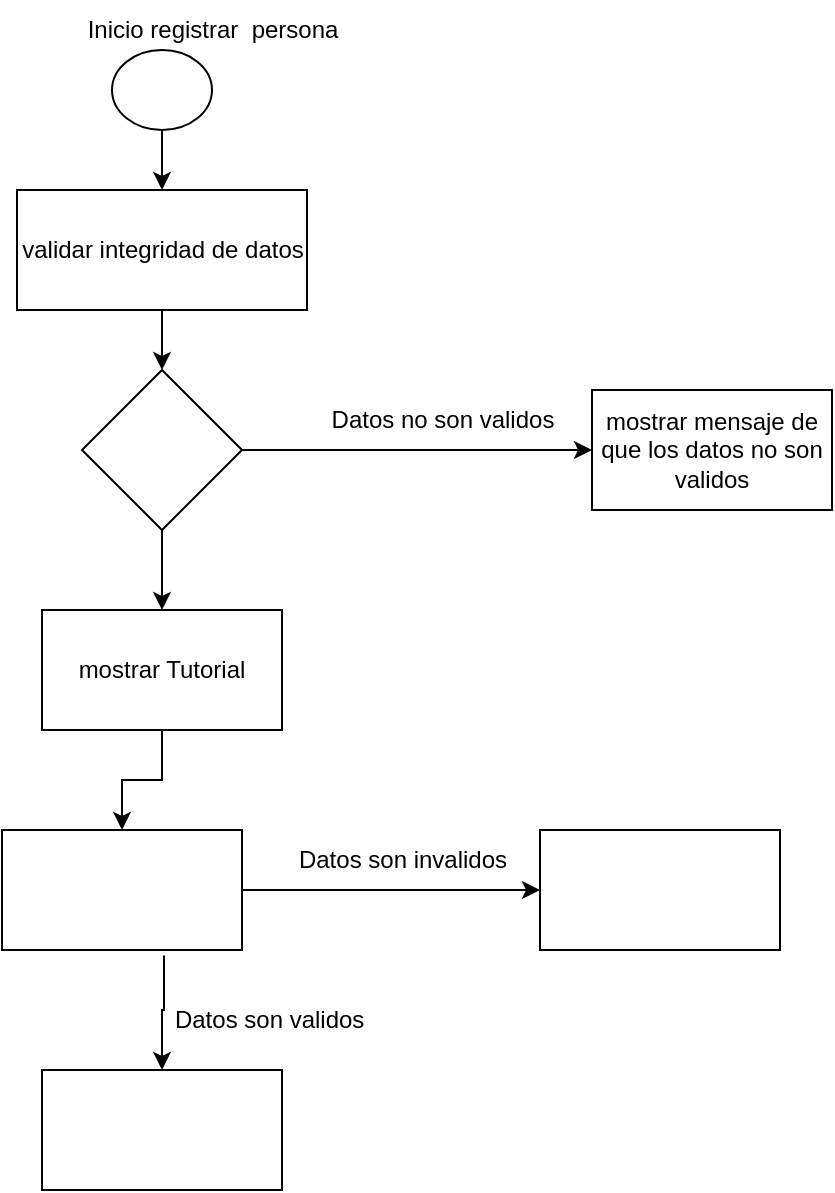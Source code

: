 <mxfile version="20.5.3" type="github">
  <diagram id="CPHFEnr3vd0cSPUor515" name="Página-1">
    <mxGraphModel dx="611" dy="322" grid="1" gridSize="10" guides="1" tooltips="1" connect="1" arrows="1" fold="1" page="1" pageScale="1" pageWidth="827" pageHeight="1169" math="0" shadow="0">
      <root>
        <mxCell id="0" />
        <mxCell id="1" parent="0" />
        <mxCell id="SK879dmGWXdE1maNSfmL-5" style="edgeStyle=orthogonalEdgeStyle;rounded=0;orthogonalLoop=1;jettySize=auto;html=1;entryX=0.5;entryY=0;entryDx=0;entryDy=0;" edge="1" parent="1" source="SK879dmGWXdE1maNSfmL-2" target="SK879dmGWXdE1maNSfmL-6">
          <mxGeometry relative="1" as="geometry">
            <mxPoint x="165" y="120" as="targetPoint" />
          </mxGeometry>
        </mxCell>
        <mxCell id="SK879dmGWXdE1maNSfmL-2" value="" style="ellipse;whiteSpace=wrap;html=1;" vertex="1" parent="1">
          <mxGeometry x="140" y="50" width="50" height="40" as="geometry" />
        </mxCell>
        <mxCell id="SK879dmGWXdE1maNSfmL-3" value="Inicio registrar&amp;nbsp; persona" style="text;html=1;align=center;verticalAlign=middle;resizable=0;points=[];autosize=1;strokeColor=none;fillColor=none;" vertex="1" parent="1">
          <mxGeometry x="115" y="25" width="150" height="30" as="geometry" />
        </mxCell>
        <mxCell id="SK879dmGWXdE1maNSfmL-8" style="edgeStyle=orthogonalEdgeStyle;rounded=0;orthogonalLoop=1;jettySize=auto;html=1;entryX=0.5;entryY=0;entryDx=0;entryDy=0;" edge="1" parent="1" source="SK879dmGWXdE1maNSfmL-6" target="SK879dmGWXdE1maNSfmL-7">
          <mxGeometry relative="1" as="geometry" />
        </mxCell>
        <mxCell id="SK879dmGWXdE1maNSfmL-6" value="validar integridad de datos" style="rounded=0;whiteSpace=wrap;html=1;" vertex="1" parent="1">
          <mxGeometry x="92.5" y="120" width="145" height="60" as="geometry" />
        </mxCell>
        <mxCell id="SK879dmGWXdE1maNSfmL-10" style="edgeStyle=orthogonalEdgeStyle;rounded=0;orthogonalLoop=1;jettySize=auto;html=1;entryX=0;entryY=0.5;entryDx=0;entryDy=0;" edge="1" parent="1" source="SK879dmGWXdE1maNSfmL-7" target="SK879dmGWXdE1maNSfmL-11">
          <mxGeometry relative="1" as="geometry">
            <mxPoint x="270" y="250" as="targetPoint" />
          </mxGeometry>
        </mxCell>
        <mxCell id="SK879dmGWXdE1maNSfmL-14" style="edgeStyle=orthogonalEdgeStyle;rounded=0;orthogonalLoop=1;jettySize=auto;html=1;entryX=0.5;entryY=0;entryDx=0;entryDy=0;" edge="1" parent="1" source="SK879dmGWXdE1maNSfmL-7" target="SK879dmGWXdE1maNSfmL-15">
          <mxGeometry relative="1" as="geometry">
            <mxPoint x="165" y="330.0" as="targetPoint" />
          </mxGeometry>
        </mxCell>
        <mxCell id="SK879dmGWXdE1maNSfmL-7" value="" style="rhombus;whiteSpace=wrap;html=1;" vertex="1" parent="1">
          <mxGeometry x="125" y="210" width="80" height="80" as="geometry" />
        </mxCell>
        <mxCell id="SK879dmGWXdE1maNSfmL-11" value="mostrar mensaje de que los datos no son validos" style="rounded=0;whiteSpace=wrap;html=1;" vertex="1" parent="1">
          <mxGeometry x="380" y="220" width="120" height="60" as="geometry" />
        </mxCell>
        <mxCell id="SK879dmGWXdE1maNSfmL-12" value="Datos no son validos" style="text;html=1;align=center;verticalAlign=middle;resizable=0;points=[];autosize=1;strokeColor=none;fillColor=none;" vertex="1" parent="1">
          <mxGeometry x="240" y="220" width="130" height="30" as="geometry" />
        </mxCell>
        <mxCell id="SK879dmGWXdE1maNSfmL-17" style="edgeStyle=orthogonalEdgeStyle;rounded=0;orthogonalLoop=1;jettySize=auto;html=1;entryX=0.5;entryY=0;entryDx=0;entryDy=0;" edge="1" parent="1" source="SK879dmGWXdE1maNSfmL-15" target="SK879dmGWXdE1maNSfmL-25">
          <mxGeometry relative="1" as="geometry">
            <mxPoint x="165" y="430.0" as="targetPoint" />
          </mxGeometry>
        </mxCell>
        <mxCell id="SK879dmGWXdE1maNSfmL-15" value="mostrar Tutorial" style="rounded=0;whiteSpace=wrap;html=1;" vertex="1" parent="1">
          <mxGeometry x="105" y="330" width="120" height="60" as="geometry" />
        </mxCell>
        <mxCell id="SK879dmGWXdE1maNSfmL-16" value="" style="rounded=0;whiteSpace=wrap;html=1;" vertex="1" parent="1">
          <mxGeometry x="105" y="560" width="120" height="60" as="geometry" />
        </mxCell>
        <mxCell id="SK879dmGWXdE1maNSfmL-19" style="edgeStyle=orthogonalEdgeStyle;rounded=0;orthogonalLoop=1;jettySize=auto;html=1;entryX=0.5;entryY=0;entryDx=0;entryDy=0;exitX=0.675;exitY=1.045;exitDx=0;exitDy=0;exitPerimeter=0;" edge="1" parent="1" source="SK879dmGWXdE1maNSfmL-25" target="SK879dmGWXdE1maNSfmL-16">
          <mxGeometry relative="1" as="geometry">
            <mxPoint x="165" y="510.0" as="sourcePoint" />
          </mxGeometry>
        </mxCell>
        <mxCell id="SK879dmGWXdE1maNSfmL-23" style="edgeStyle=orthogonalEdgeStyle;rounded=0;orthogonalLoop=1;jettySize=auto;html=1;exitX=1;exitY=0.5;exitDx=0;exitDy=0;" edge="1" parent="1" source="SK879dmGWXdE1maNSfmL-25" target="SK879dmGWXdE1maNSfmL-24">
          <mxGeometry relative="1" as="geometry">
            <mxPoint x="205" y="470.0" as="sourcePoint" />
            <mxPoint x="300" y="470.0" as="targetPoint" />
          </mxGeometry>
        </mxCell>
        <mxCell id="SK879dmGWXdE1maNSfmL-20" value="Datos son validos&amp;nbsp;" style="text;html=1;align=center;verticalAlign=middle;resizable=0;points=[];autosize=1;strokeColor=none;fillColor=none;" vertex="1" parent="1">
          <mxGeometry x="160" y="520" width="120" height="30" as="geometry" />
        </mxCell>
        <mxCell id="SK879dmGWXdE1maNSfmL-21" value="Datos son invalidos" style="text;html=1;align=center;verticalAlign=middle;resizable=0;points=[];autosize=1;strokeColor=none;fillColor=none;" vertex="1" parent="1">
          <mxGeometry x="220" y="440" width="130" height="30" as="geometry" />
        </mxCell>
        <mxCell id="SK879dmGWXdE1maNSfmL-24" value="" style="rounded=0;whiteSpace=wrap;html=1;" vertex="1" parent="1">
          <mxGeometry x="354" y="440" width="120" height="60" as="geometry" />
        </mxCell>
        <mxCell id="SK879dmGWXdE1maNSfmL-25" value="" style="rounded=0;whiteSpace=wrap;html=1;" vertex="1" parent="1">
          <mxGeometry x="85" y="440" width="120" height="60" as="geometry" />
        </mxCell>
      </root>
    </mxGraphModel>
  </diagram>
</mxfile>
